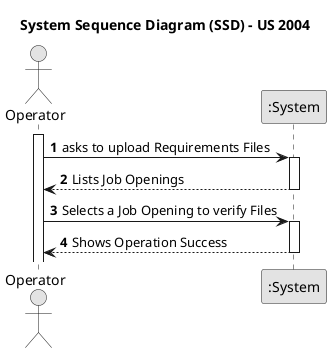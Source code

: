 @startuml
skinparam monochrome true
skinparam packageStyle rectangle
skinparam shadowing false

title System Sequence Diagram (SSD) - US 2004

autonumber

actor "Operator" as User
participant ":System" as System

activate User

    User -> System: asks to upload Requirements Files
        activate System

    System--> User : Lists Job Openings
        deactivate System

    User -> System: Selects a Job Opening to verify Files
        activate System

    System--> User : Shows Operation Success
            deactivate System

@enduml